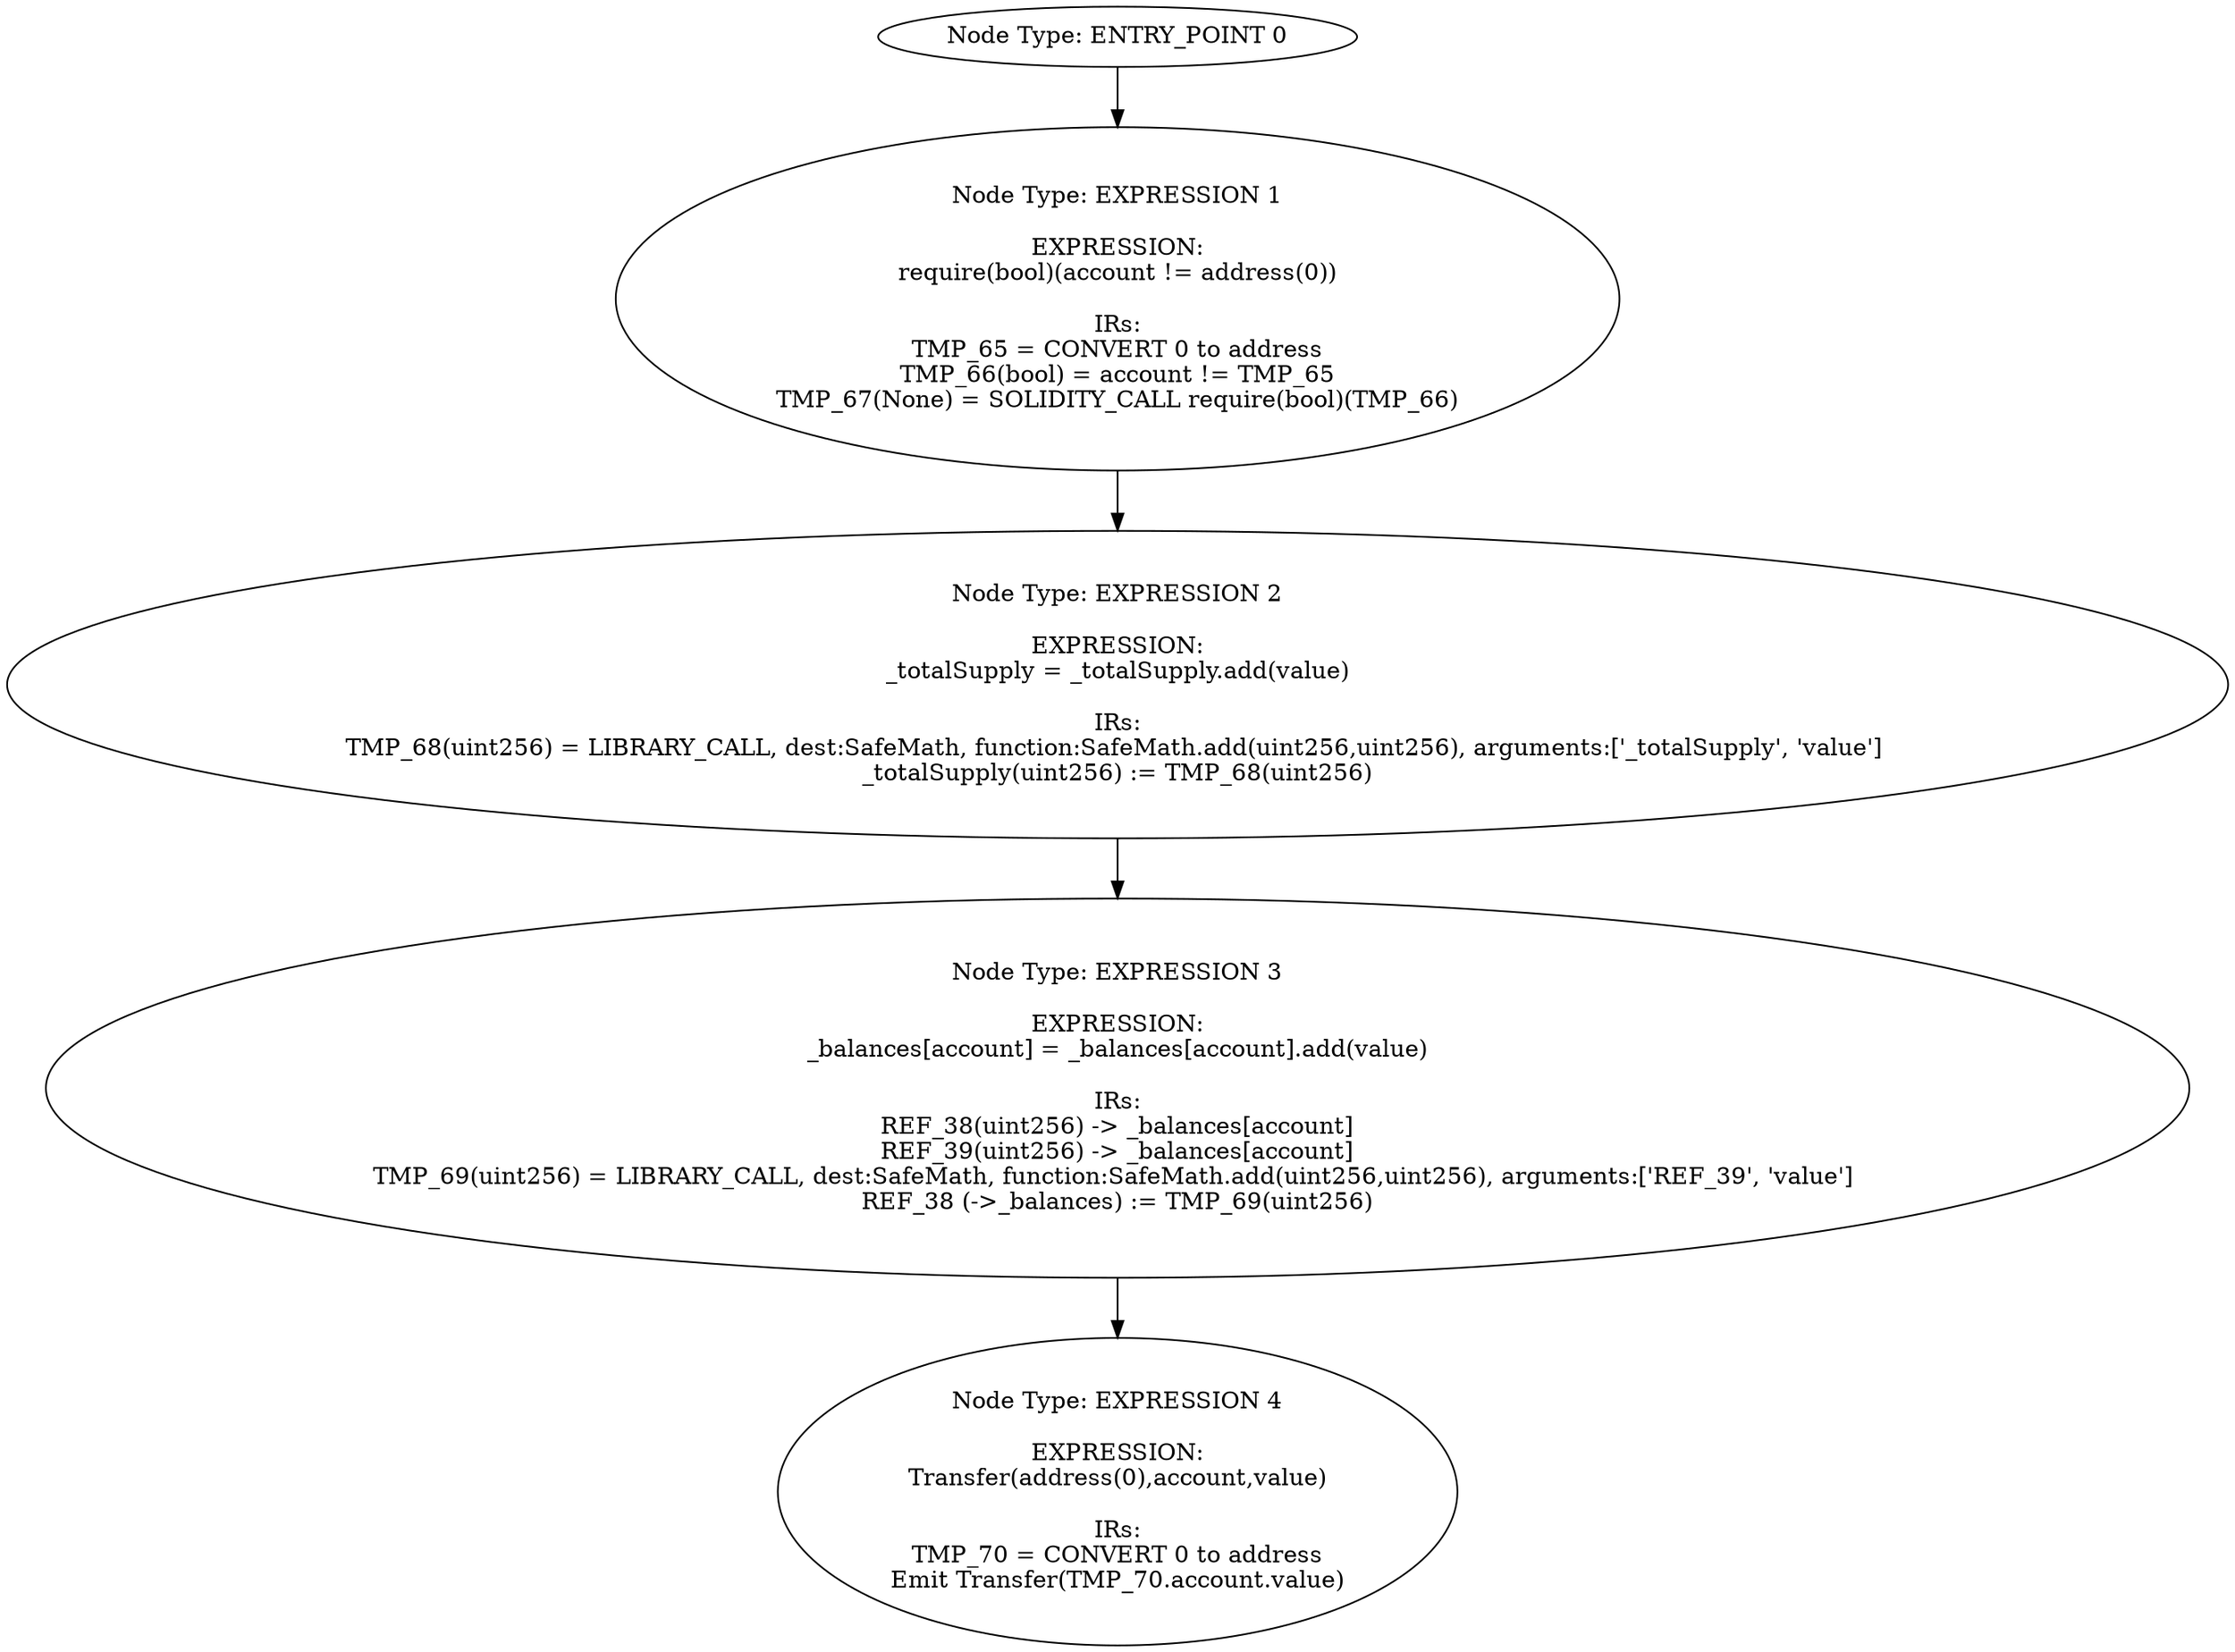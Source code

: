 digraph{
0[label="Node Type: ENTRY_POINT 0
"];
0->1;
1[label="Node Type: EXPRESSION 1

EXPRESSION:
require(bool)(account != address(0))

IRs:
TMP_65 = CONVERT 0 to address
TMP_66(bool) = account != TMP_65
TMP_67(None) = SOLIDITY_CALL require(bool)(TMP_66)"];
1->2;
2[label="Node Type: EXPRESSION 2

EXPRESSION:
_totalSupply = _totalSupply.add(value)

IRs:
TMP_68(uint256) = LIBRARY_CALL, dest:SafeMath, function:SafeMath.add(uint256,uint256), arguments:['_totalSupply', 'value'] 
_totalSupply(uint256) := TMP_68(uint256)"];
2->3;
3[label="Node Type: EXPRESSION 3

EXPRESSION:
_balances[account] = _balances[account].add(value)

IRs:
REF_38(uint256) -> _balances[account]
REF_39(uint256) -> _balances[account]
TMP_69(uint256) = LIBRARY_CALL, dest:SafeMath, function:SafeMath.add(uint256,uint256), arguments:['REF_39', 'value'] 
REF_38 (->_balances) := TMP_69(uint256)"];
3->4;
4[label="Node Type: EXPRESSION 4

EXPRESSION:
Transfer(address(0),account,value)

IRs:
TMP_70 = CONVERT 0 to address
Emit Transfer(TMP_70.account.value)"];
}
